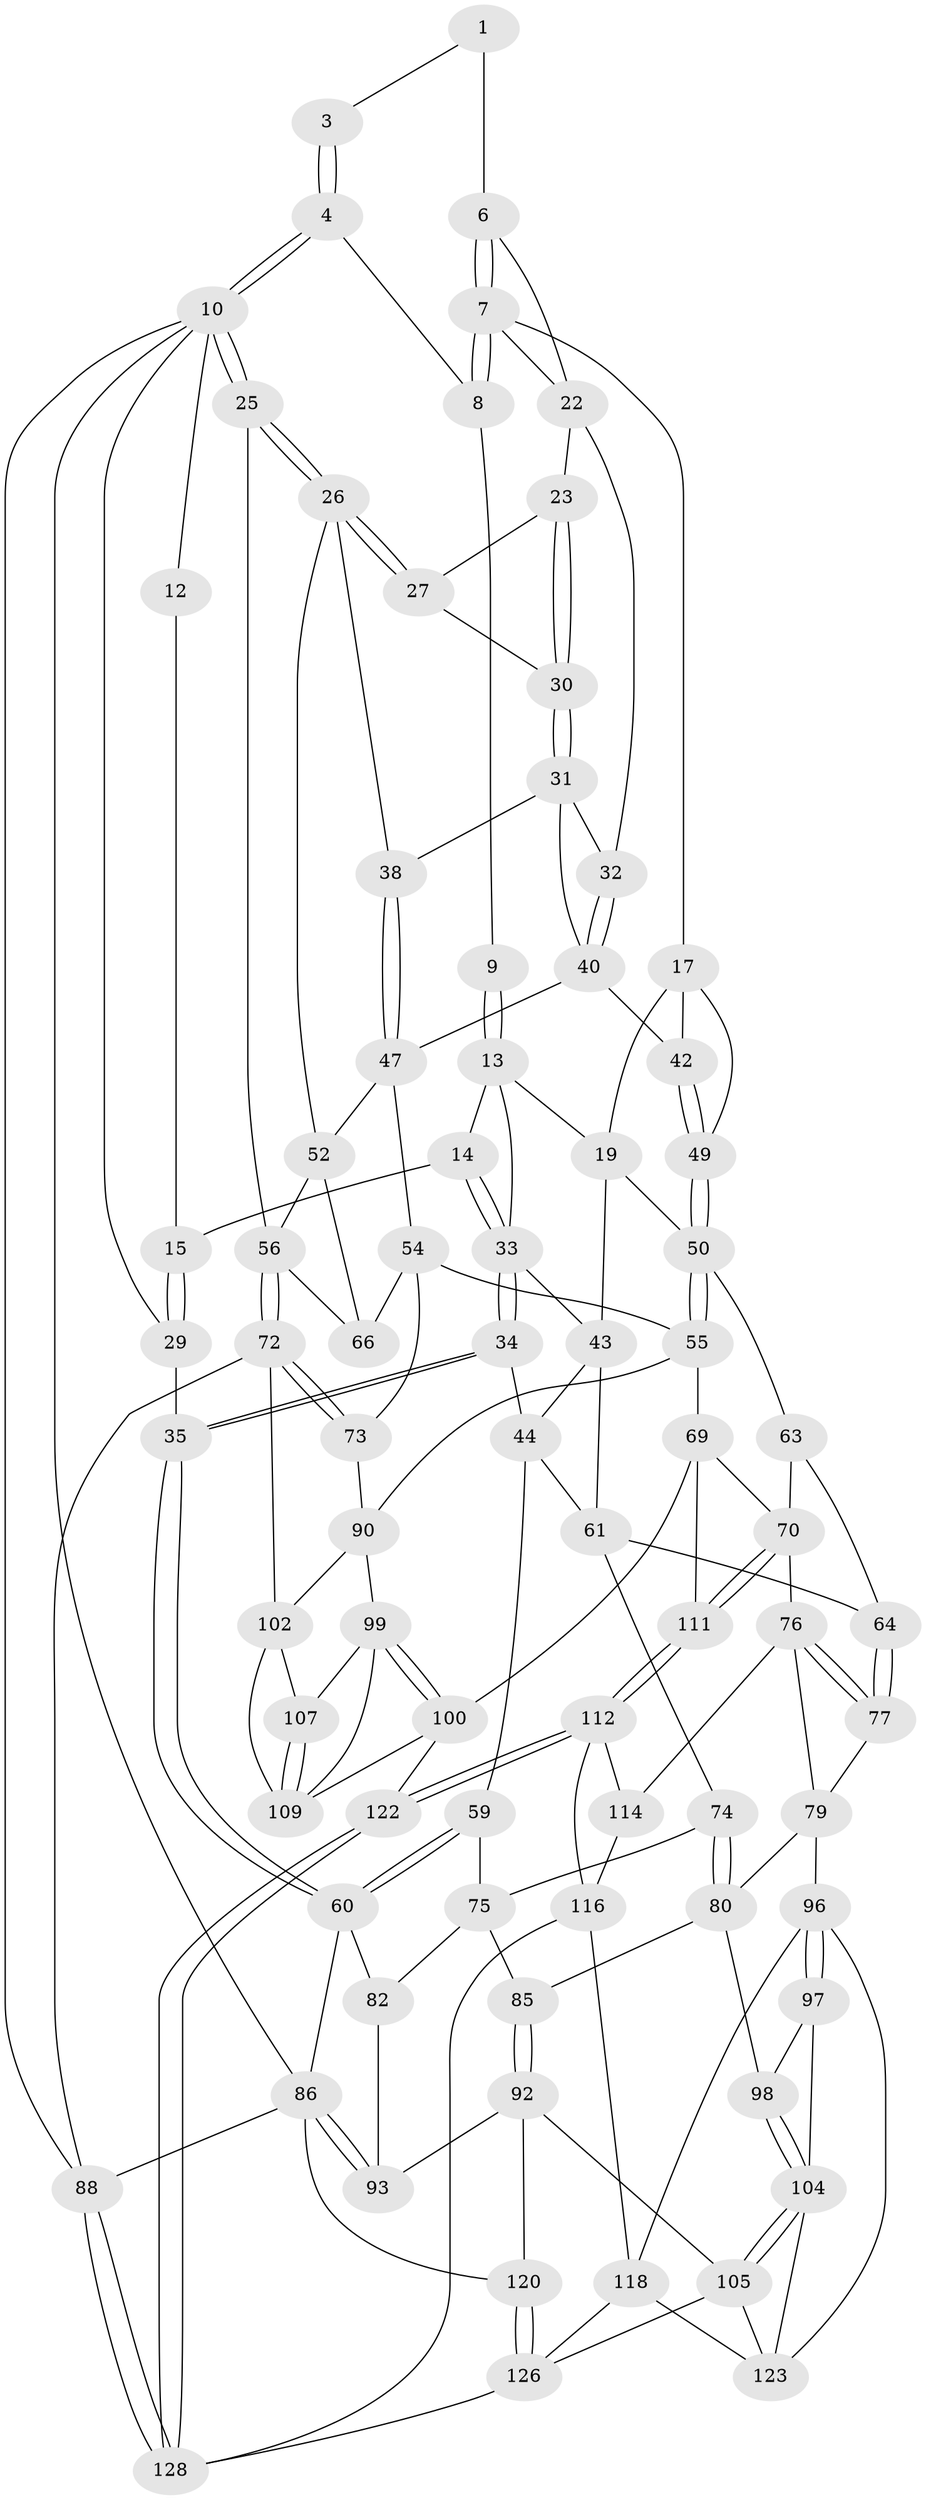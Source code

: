 // Generated by graph-tools (version 1.1) at 2025/52/02/27/25 19:52:40]
// undirected, 81 vertices, 182 edges
graph export_dot {
graph [start="1"]
  node [color=gray90,style=filled];
  1 [pos="+0.7039948394676877+0",super="+2"];
  3 [pos="+0.9158061765251737+0"];
  4 [pos="+1+0",super="+5"];
  6 [pos="+0.64042447902517+0.10644682107849295",super="+21"];
  7 [pos="+0.5650476323485852+0.1330582196537463",super="+16"];
  8 [pos="+0.4896491027755384+0"];
  9 [pos="+0.45473104049337515+0"];
  10 [pos="+1+0",super="+11"];
  12 [pos="+0.023280956574566015+0"];
  13 [pos="+0.3545779228552643+0.05834276701364383",super="+20"];
  14 [pos="+0.19268376147160174+0.12945406976976273"];
  15 [pos="+0.14372130714747863+0.05540341494288163"];
  17 [pos="+0.5331974678574892+0.20283244101461015",super="+18"];
  19 [pos="+0.4446231101708893+0.25759903463692396",super="+45"];
  22 [pos="+0.7708363640503106+0.14441674705656668",super="+28"];
  23 [pos="+0.841103112930881+0.159821883497602",super="+24"];
  25 [pos="+1+0.23236504566640206"];
  26 [pos="+1+0.2519323228220247",super="+37"];
  27 [pos="+0.8953638540401981+0.19568817322026708"];
  29 [pos="+0+0.2936368758596394"];
  30 [pos="+0.8847091190421813+0.19495042676964533"];
  31 [pos="+0.84381725311153+0.24056525882168264",super="+39"];
  32 [pos="+0.7246246354876257+0.23356377222047886"];
  33 [pos="+0.1931718981891944+0.19575962327218846",super="+36"];
  34 [pos="+0.044492292073609746+0.317188312470758"];
  35 [pos="+0+0.3699761395230266"];
  38 [pos="+0.8467804874786535+0.32701036256023613"];
  40 [pos="+0.7316614478195197+0.30910614139631903",super="+41"];
  42 [pos="+0.6663891462720994+0.337164430523289"];
  43 [pos="+0.2988522915871649+0.40596878349696736",super="+46"];
  44 [pos="+0.06924466473432508+0.3315024436744152",super="+58"];
  47 [pos="+0.8334459327933725+0.4622026360537858",super="+48"];
  49 [pos="+0.5569628477531051+0.3993706147014798"];
  50 [pos="+0.5622664091128378+0.4546949348869009",super="+51"];
  52 [pos="+0.9147791376515154+0.4011120360296787",super="+53"];
  54 [pos="+0.7168585647369835+0.5265779193699704",super="+67"];
  55 [pos="+0.6754847148050789+0.5559548792765735",super="+68"];
  56 [pos="+1+0.4220165182057429",super="+57"];
  59 [pos="+0.008465224189767183+0.4906618002664984"];
  60 [pos="+0+0.4070290391258311",super="+83"];
  61 [pos="+0.2462566631867046+0.5170295780673155",super="+62"];
  63 [pos="+0.43910651158959646+0.5465361390412607"];
  64 [pos="+0.4065730115065439+0.5757340532249335",super="+65"];
  66 [pos="+0.9405892096415055+0.5132279793486213"];
  69 [pos="+0.6411021437777401+0.634085617786396",super="+101"];
  70 [pos="+0.5943060678564743+0.6738071372296859",super="+71"];
  72 [pos="+1+0.724239830719599",super="+89"];
  73 [pos="+0.9236865746794689+0.6773282046312212"];
  74 [pos="+0.2367212956808068+0.556620835488682"];
  75 [pos="+0.12113133666789253+0.6116986189902516",super="+81"];
  76 [pos="+0.5456137206889149+0.6930869265363205",super="+94"];
  77 [pos="+0.461623226299687+0.6736084559112636",super="+78"];
  79 [pos="+0.3336993896492205+0.6786347195685606",super="+95"];
  80 [pos="+0.2713232889311452+0.6596090705651186",super="+84"];
  82 [pos="+0.02434947775934346+0.6775900284744123"];
  85 [pos="+0.16153232978753876+0.71721961037703"];
  86 [pos="+0+0.9087408718109764",super="+87"];
  88 [pos="+1+1"];
  90 [pos="+0.9179309192196548+0.6827529930869096",super="+91"];
  92 [pos="+0.1028349931641856+0.7994888944556224",super="+106"];
  93 [pos="+0.06956731259396355+0.7858390337614536"];
  96 [pos="+0.34471506717982486+0.8456665743690852",super="+119"];
  97 [pos="+0.2692995850913849+0.7946337590633664"];
  98 [pos="+0.228897122577871+0.7489358240254667"];
  99 [pos="+0.8169819487598313+0.7870782248979444",super="+108"];
  100 [pos="+0.810704469106498+0.796612371419481",super="+121"];
  102 [pos="+1+1",super="+103"];
  104 [pos="+0.18305888910150991+0.8628716537902044",super="+115"];
  105 [pos="+0.1317672668179075+0.8589693973210027",super="+125"];
  107 [pos="+0.9366850848510109+0.7919715366202934"];
  109 [pos="+1+1",super="+110"];
  111 [pos="+0.6630182558353325+0.8805032481012494"];
  112 [pos="+0.6542941577751702+0.9044374954691001",super="+113"];
  114 [pos="+0.5004284227337373+0.7898817252593685"];
  116 [pos="+0.4770604754352571+0.8956180631553268",super="+117"];
  118 [pos="+0.37356494053493655+0.8945303378603883",super="+127"];
  120 [pos="+0+1"];
  122 [pos="+0.6789015046658567+1"];
  123 [pos="+0.24164648795841195+0.9043536617676515",super="+124"];
  126 [pos="+0.10483849527434569+1",super="+130"];
  128 [pos="+0.6795305100538003+1",super="+129"];
  1 -- 6 [weight=2];
  1 -- 3;
  3 -- 4;
  3 -- 4;
  4 -- 10;
  4 -- 10;
  4 -- 8;
  6 -- 7;
  6 -- 7;
  6 -- 22;
  7 -- 8;
  7 -- 8;
  7 -- 17;
  7 -- 22;
  8 -- 9;
  9 -- 13;
  9 -- 13;
  10 -- 25;
  10 -- 25;
  10 -- 88;
  10 -- 12;
  10 -- 29;
  10 -- 86;
  12 -- 15;
  13 -- 14;
  13 -- 33;
  13 -- 19;
  14 -- 15;
  14 -- 33;
  14 -- 33;
  15 -- 29;
  15 -- 29;
  17 -- 42;
  17 -- 19;
  17 -- 49;
  19 -- 43;
  19 -- 50;
  22 -- 23;
  22 -- 32;
  23 -- 30;
  23 -- 30;
  23 -- 27;
  25 -- 26;
  25 -- 26;
  25 -- 56;
  26 -- 27;
  26 -- 27;
  26 -- 52;
  26 -- 38;
  27 -- 30;
  29 -- 35;
  30 -- 31;
  30 -- 31;
  31 -- 32;
  31 -- 40;
  31 -- 38;
  32 -- 40;
  32 -- 40;
  33 -- 34;
  33 -- 34;
  33 -- 43;
  34 -- 35;
  34 -- 35;
  34 -- 44;
  35 -- 60;
  35 -- 60;
  38 -- 47;
  38 -- 47;
  40 -- 42;
  40 -- 47;
  42 -- 49;
  42 -- 49;
  43 -- 44;
  43 -- 61;
  44 -- 59;
  44 -- 61;
  47 -- 54;
  47 -- 52;
  49 -- 50;
  49 -- 50;
  50 -- 55;
  50 -- 55;
  50 -- 63;
  52 -- 56;
  52 -- 66;
  54 -- 55;
  54 -- 73;
  54 -- 66;
  55 -- 90;
  55 -- 69;
  56 -- 72;
  56 -- 72;
  56 -- 66;
  59 -- 60;
  59 -- 60;
  59 -- 75;
  60 -- 82;
  60 -- 86;
  61 -- 74;
  61 -- 64;
  63 -- 64;
  63 -- 70;
  64 -- 77 [weight=2];
  64 -- 77;
  69 -- 70;
  69 -- 100;
  69 -- 111;
  70 -- 111;
  70 -- 111;
  70 -- 76;
  72 -- 73;
  72 -- 73;
  72 -- 88;
  72 -- 102;
  73 -- 90;
  74 -- 75;
  74 -- 80;
  74 -- 80;
  75 -- 82;
  75 -- 85;
  76 -- 77;
  76 -- 77;
  76 -- 114;
  76 -- 79;
  77 -- 79;
  79 -- 80;
  79 -- 96;
  80 -- 98;
  80 -- 85;
  82 -- 93;
  85 -- 92;
  85 -- 92;
  86 -- 93;
  86 -- 93;
  86 -- 120;
  86 -- 88;
  88 -- 128;
  88 -- 128;
  90 -- 99;
  90 -- 102;
  92 -- 93;
  92 -- 120;
  92 -- 105;
  96 -- 97;
  96 -- 97;
  96 -- 123;
  96 -- 118;
  97 -- 98;
  97 -- 104;
  98 -- 104;
  98 -- 104;
  99 -- 100;
  99 -- 100;
  99 -- 107;
  99 -- 109;
  100 -- 122;
  100 -- 109;
  102 -- 109;
  102 -- 107;
  104 -- 105;
  104 -- 105;
  104 -- 123;
  105 -- 126;
  105 -- 123;
  107 -- 109;
  107 -- 109;
  111 -- 112;
  111 -- 112;
  112 -- 122;
  112 -- 122;
  112 -- 114;
  112 -- 116;
  114 -- 116;
  116 -- 118;
  116 -- 128;
  118 -- 126;
  118 -- 123;
  120 -- 126;
  120 -- 126;
  122 -- 128;
  122 -- 128;
  126 -- 128;
}
